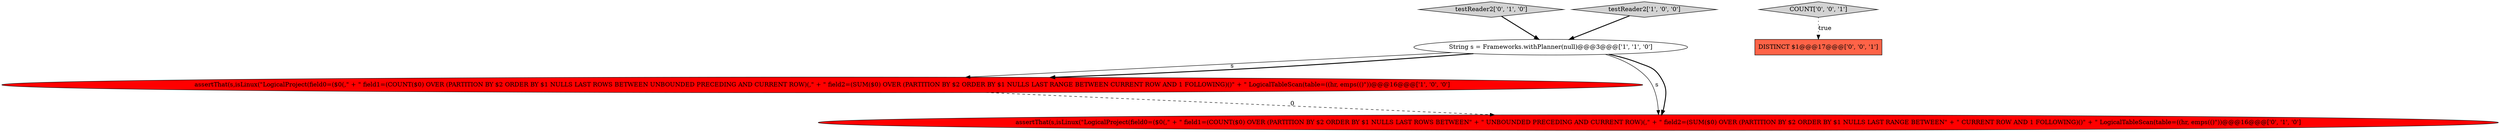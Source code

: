 digraph {
2 [style = filled, label = "assertThat(s,isLinux(\"LogicalProject(field0=($0(,\" + \" field1=(COUNT($0) OVER (PARTITION BY $2 ORDER BY $1 NULLS LAST ROWS BETWEEN UNBOUNDED PRECEDING AND CURRENT ROW)(,\" + \" field2=(SUM($0) OVER (PARTITION BY $2 ORDER BY $1 NULLS LAST RANGE BETWEEN CURRENT ROW AND 1 FOLLOWING)()\" + \" LogicalTableScan(table=((hr, emps(()\"))@@@16@@@['1', '0', '0']", fillcolor = red, shape = ellipse image = "AAA1AAABBB1BBB"];
5 [style = filled, label = "DISTINCT $1@@@17@@@['0', '0', '1']", fillcolor = tomato, shape = box image = "AAA0AAABBB3BBB"];
0 [style = filled, label = "String s = Frameworks.withPlanner(null)@@@3@@@['1', '1', '0']", fillcolor = white, shape = ellipse image = "AAA0AAABBB1BBB"];
6 [style = filled, label = "COUNT['0', '0', '1']", fillcolor = lightgray, shape = diamond image = "AAA0AAABBB3BBB"];
4 [style = filled, label = "testReader2['0', '1', '0']", fillcolor = lightgray, shape = diamond image = "AAA0AAABBB2BBB"];
3 [style = filled, label = "assertThat(s,isLinux(\"LogicalProject(field0=($0(,\" + \" field1=(COUNT($0) OVER (PARTITION BY $2 ORDER BY $1 NULLS LAST ROWS BETWEEN\" + \" UNBOUNDED PRECEDING AND CURRENT ROW)(,\" + \" field2=(SUM($0) OVER (PARTITION BY $2 ORDER BY $1 NULLS LAST RANGE BETWEEN\" + \" CURRENT ROW AND 1 FOLLOWING)()\" + \" LogicalTableScan(table=((hr, emps(()\"))@@@16@@@['0', '1', '0']", fillcolor = red, shape = ellipse image = "AAA1AAABBB2BBB"];
1 [style = filled, label = "testReader2['1', '0', '0']", fillcolor = lightgray, shape = diamond image = "AAA0AAABBB1BBB"];
0->3 [style = solid, label="s"];
0->3 [style = bold, label=""];
6->5 [style = dotted, label="true"];
1->0 [style = bold, label=""];
2->3 [style = dashed, label="0"];
0->2 [style = solid, label="s"];
4->0 [style = bold, label=""];
0->2 [style = bold, label=""];
}
